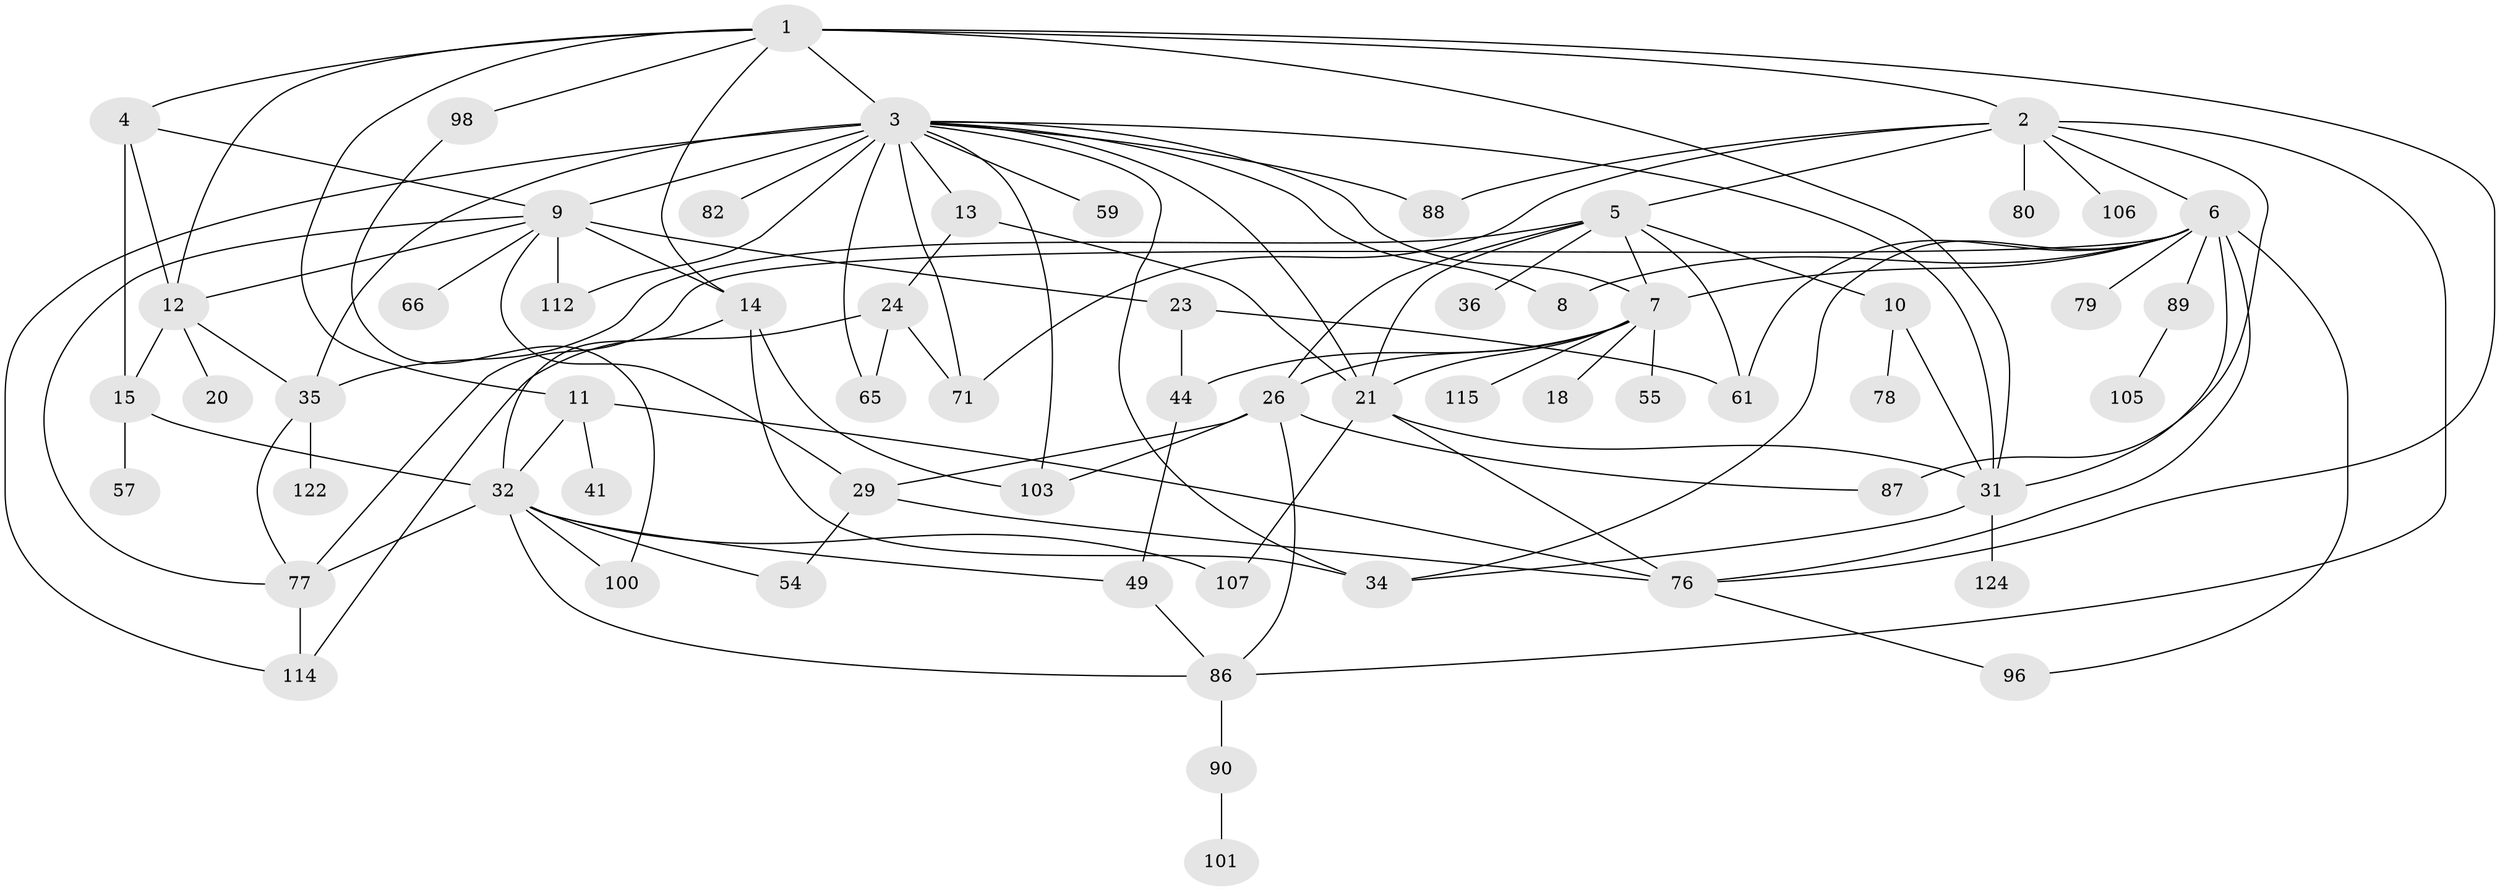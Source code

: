 // original degree distribution, {10: 0.008, 7: 0.032, 11: 0.008, 4: 0.16, 2: 0.272, 8: 0.008, 3: 0.232, 5: 0.056, 1: 0.2, 6: 0.024}
// Generated by graph-tools (version 1.1) at 2025/13/03/09/25 04:13:32]
// undirected, 62 vertices, 113 edges
graph export_dot {
graph [start="1"]
  node [color=gray90,style=filled];
  1;
  2 [super="+33"];
  3 [super="+45+99+30"];
  4;
  5 [super="+22"];
  6 [super="+16+17"];
  7 [super="+52"];
  8;
  9 [super="+19+50+70+42+69"];
  10;
  11;
  12 [super="+63"];
  13 [super="+53"];
  14 [super="+62"];
  15 [super="+25"];
  18;
  20;
  21 [super="+117+43"];
  23 [super="+27"];
  24 [super="+83"];
  26 [super="+28"];
  29;
  31 [super="+39+67"];
  32 [super="+84+104+95"];
  34 [super="+51"];
  35 [super="+72"];
  36;
  41;
  44;
  49 [super="+73"];
  54 [super="+119"];
  55;
  57;
  59;
  61;
  65;
  66;
  71 [super="+113"];
  76 [super="+85+97"];
  77 [super="+91"];
  78;
  79;
  80;
  82;
  86 [super="+92"];
  87;
  88;
  89 [super="+93"];
  90;
  96;
  98;
  100;
  101;
  103;
  105;
  106;
  107;
  112 [super="+125"];
  114;
  115;
  122;
  124;
  1 -- 2;
  1 -- 3 [weight=2];
  1 -- 4;
  1 -- 11;
  1 -- 76;
  1 -- 98;
  1 -- 14;
  1 -- 31;
  1 -- 12;
  2 -- 5;
  2 -- 6;
  2 -- 80;
  2 -- 87;
  2 -- 88;
  2 -- 106;
  2 -- 86;
  2 -- 71;
  3 -- 8;
  3 -- 13;
  3 -- 34 [weight=2];
  3 -- 59;
  3 -- 71 [weight=2];
  3 -- 82;
  3 -- 114;
  3 -- 88;
  3 -- 103;
  3 -- 65;
  3 -- 7;
  3 -- 9;
  3 -- 112 [weight=2];
  3 -- 31;
  3 -- 35;
  3 -- 21;
  4 -- 9;
  4 -- 15;
  4 -- 12;
  5 -- 7;
  5 -- 10;
  5 -- 26;
  5 -- 61;
  5 -- 35;
  5 -- 36;
  5 -- 21;
  6 -- 7;
  6 -- 96;
  6 -- 34;
  6 -- 8;
  6 -- 76;
  6 -- 77;
  6 -- 79;
  6 -- 89;
  6 -- 61;
  6 -- 31;
  7 -- 18;
  7 -- 44;
  7 -- 55;
  7 -- 26;
  7 -- 115;
  7 -- 21;
  9 -- 12;
  9 -- 14 [weight=3];
  9 -- 23;
  9 -- 66;
  9 -- 77;
  9 -- 29;
  9 -- 112;
  10 -- 78;
  10 -- 31;
  11 -- 32;
  11 -- 41;
  11 -- 76;
  12 -- 15;
  12 -- 20;
  12 -- 35;
  13 -- 21;
  13 -- 24;
  14 -- 103;
  14 -- 32;
  14 -- 34;
  15 -- 57;
  15 -- 32;
  21 -- 31;
  21 -- 107;
  21 -- 76;
  23 -- 44;
  23 -- 61;
  24 -- 65;
  24 -- 114;
  24 -- 71 [weight=2];
  26 -- 29;
  26 -- 103;
  26 -- 86;
  26 -- 87;
  29 -- 54;
  29 -- 76;
  31 -- 124;
  31 -- 34;
  32 -- 86;
  32 -- 107;
  32 -- 100;
  32 -- 49;
  32 -- 77;
  32 -- 54;
  35 -- 122;
  35 -- 77;
  44 -- 49;
  49 -- 86;
  76 -- 96;
  77 -- 114;
  86 -- 90;
  89 -- 105;
  90 -- 101;
  98 -- 100;
}

